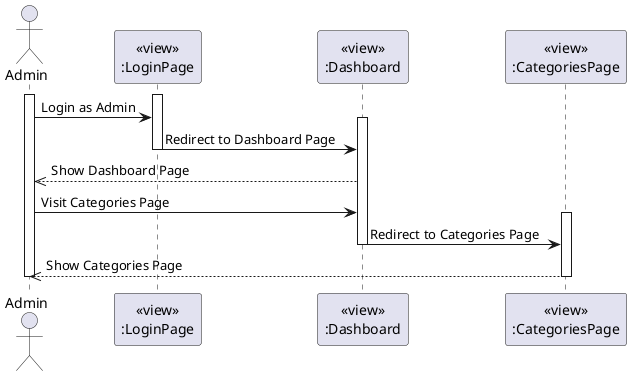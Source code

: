 @startuml ManageCategories
actor Admin
participant LoginPageView [
  <<view>>
  :LoginPage
]

participant DashboardView [
  <<view>>
  :Dashboard
]

participant CategoriesView [
  <<view>>
  :CategoriesPage
]

activate Admin
activate LoginPageView
Admin -> LoginPageView: Login as Admin
activate DashboardView
LoginPageView -> DashboardView: Redirect to Dashboard Page
deactivate LoginPageView

DashboardView -->> Admin: Show Dashboard Page

Admin -> DashboardView: Visit Categories Page
activate CategoriesView
DashboardView -> CategoriesView: Redirect to Categories Page
deactivate DashboardView

CategoriesView -->> Admin: Show Categories Page

deactivate Admin
deactivate CategoriesView
@enduml
